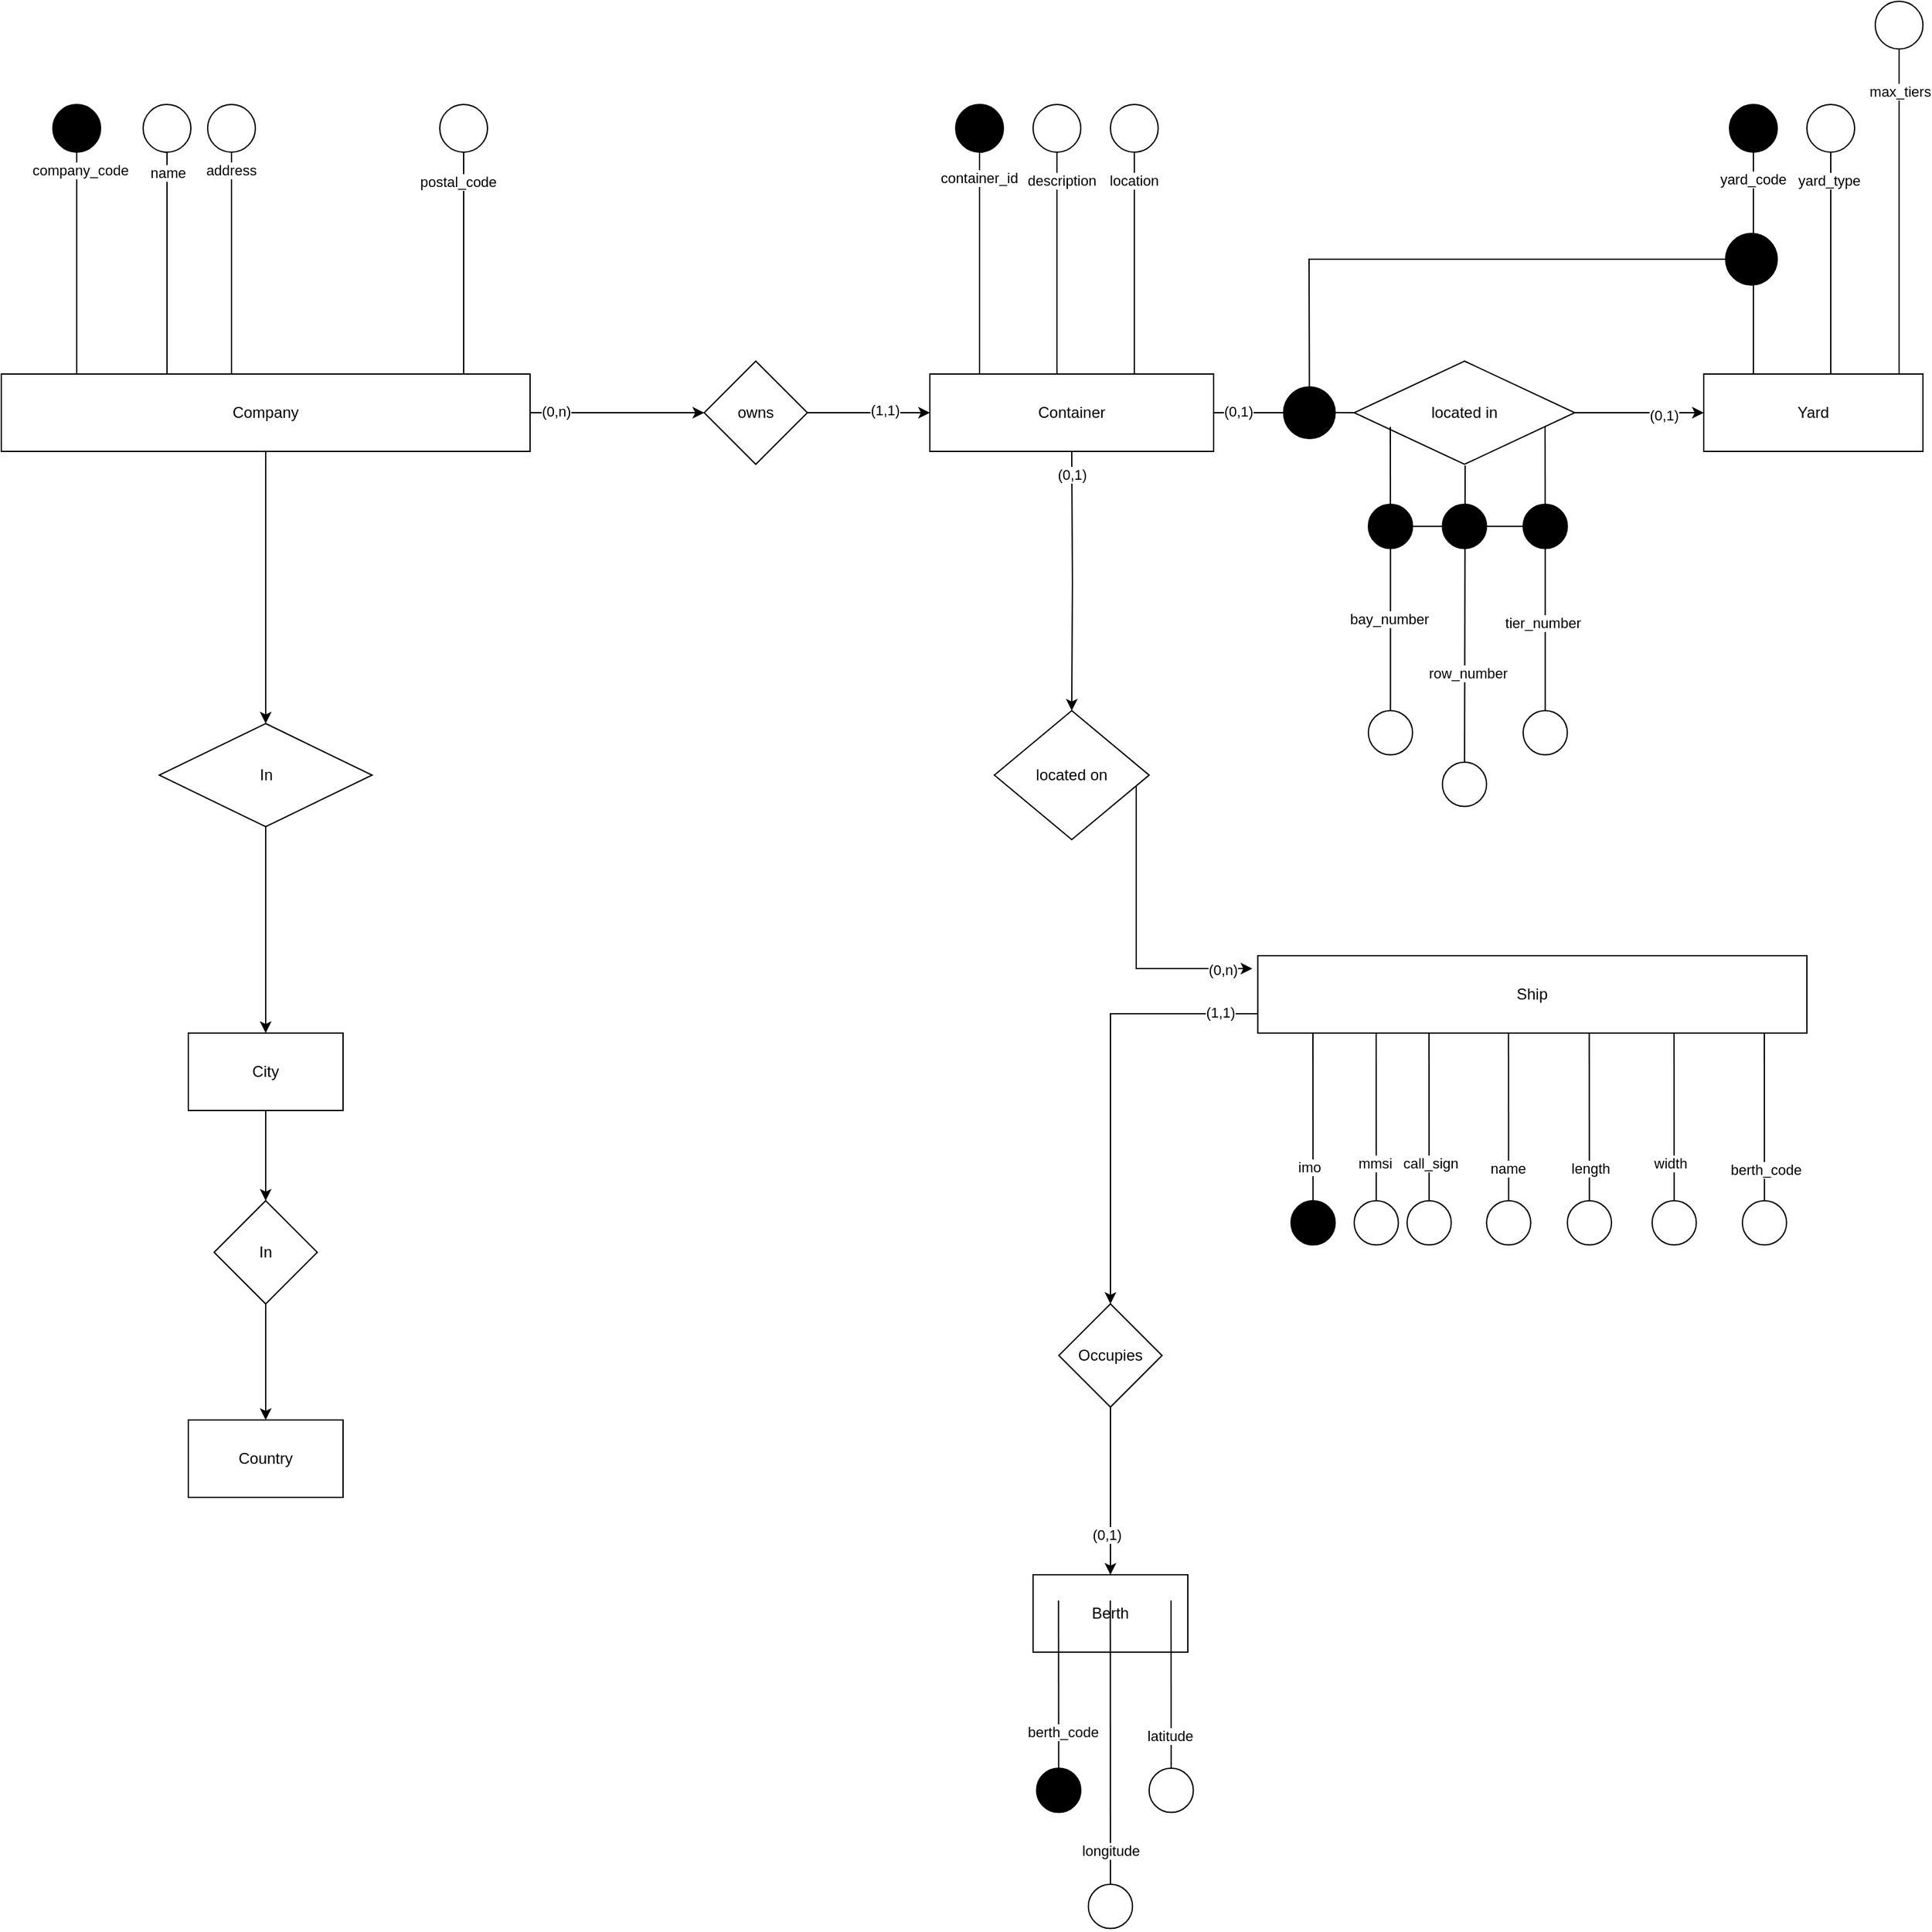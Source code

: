 <mxfile version="24.7.14">
  <diagram name="Page-1" id="e7e014a7-5840-1c2e-5031-d8a46d1fe8dd">
    <mxGraphModel dx="1169" dy="719" grid="1" gridSize="10" guides="1" tooltips="1" connect="1" arrows="1" fold="1" page="1" pageScale="1" pageWidth="1169" pageHeight="826" background="none" math="0" shadow="0">
      <root>
        <mxCell id="0" />
        <mxCell id="1" parent="0" />
        <mxCell id="70YwTGDPezHO6x178m7y-58" value="" style="edgeStyle=orthogonalEdgeStyle;rounded=0;orthogonalLoop=1;jettySize=auto;html=1;" parent="1" source="70YwTGDPezHO6x178m7y-44" target="70YwTGDPezHO6x178m7y-57" edge="1">
          <mxGeometry relative="1" as="geometry" />
        </mxCell>
        <mxCell id="_iF7SoQvkyXgK8WLzw-X-60" value="(0,n)" style="edgeLabel;html=1;align=center;verticalAlign=middle;resizable=0;points=[];" vertex="1" connectable="0" parent="70YwTGDPezHO6x178m7y-58">
          <mxGeometry x="-0.702" relative="1" as="geometry">
            <mxPoint y="-1" as="offset" />
          </mxGeometry>
        </mxCell>
        <mxCell id="70YwTGDPezHO6x178m7y-72" value="" style="edgeStyle=orthogonalEdgeStyle;rounded=0;orthogonalLoop=1;jettySize=auto;html=1;" parent="1" source="70YwTGDPezHO6x178m7y-44" target="70YwTGDPezHO6x178m7y-71" edge="1">
          <mxGeometry relative="1" as="geometry" />
        </mxCell>
        <mxCell id="70YwTGDPezHO6x178m7y-44" value="Company" style="rounded=0;whiteSpace=wrap;html=1;" parent="1" vertex="1">
          <mxGeometry x="40" y="339" width="410" height="60" as="geometry" />
        </mxCell>
        <mxCell id="70YwTGDPezHO6x178m7y-47" value="" style="endArrow=none;html=1;rounded=0;exitX=0.5;exitY=0;exitDx=0;exitDy=0;entryX=0;entryY=0.5;entryDx=0;entryDy=0;" parent="1" target="70YwTGDPezHO6x178m7y-48" edge="1">
          <mxGeometry width="50" height="50" relative="1" as="geometry">
            <mxPoint x="398.5" y="339" as="sourcePoint" />
            <mxPoint x="343.5" y="180" as="targetPoint" />
          </mxGeometry>
        </mxCell>
        <mxCell id="_iF7SoQvkyXgK8WLzw-X-59" value="postal_code" style="edgeLabel;html=1;align=center;verticalAlign=middle;resizable=0;points=[];" vertex="1" connectable="0" parent="70YwTGDPezHO6x178m7y-47">
          <mxGeometry x="0.721" y="5" relative="1" as="geometry">
            <mxPoint y="-1" as="offset" />
          </mxGeometry>
        </mxCell>
        <mxCell id="70YwTGDPezHO6x178m7y-48" value="" style="ellipse;whiteSpace=wrap;html=1;aspect=fixed;rotation=-90;" parent="1" vertex="1">
          <mxGeometry x="380" y="130" width="37" height="37" as="geometry" />
        </mxCell>
        <mxCell id="70YwTGDPezHO6x178m7y-51" value="" style="endArrow=none;html=1;rounded=0;exitX=0.5;exitY=0;exitDx=0;exitDy=0;entryX=0;entryY=0.5;entryDx=0;entryDy=0;" parent="1" target="70YwTGDPezHO6x178m7y-52" edge="1">
          <mxGeometry width="50" height="50" relative="1" as="geometry">
            <mxPoint x="218.5" y="339" as="sourcePoint" />
            <mxPoint x="163.5" y="180" as="targetPoint" />
          </mxGeometry>
        </mxCell>
        <mxCell id="_iF7SoQvkyXgK8WLzw-X-56" value="address" style="edgeLabel;html=1;align=center;verticalAlign=middle;resizable=0;points=[];" vertex="1" connectable="0" parent="70YwTGDPezHO6x178m7y-51">
          <mxGeometry x="0.823" y="1" relative="1" as="geometry">
            <mxPoint y="-1" as="offset" />
          </mxGeometry>
        </mxCell>
        <mxCell id="70YwTGDPezHO6x178m7y-52" value="" style="ellipse;whiteSpace=wrap;html=1;aspect=fixed;rotation=-90;" parent="1" vertex="1">
          <mxGeometry x="200" y="130" width="37" height="37" as="geometry" />
        </mxCell>
        <mxCell id="70YwTGDPezHO6x178m7y-53" value="" style="endArrow=none;html=1;rounded=0;exitX=0.5;exitY=0;exitDx=0;exitDy=0;entryX=0;entryY=0.5;entryDx=0;entryDy=0;" parent="1" target="70YwTGDPezHO6x178m7y-54" edge="1">
          <mxGeometry width="50" height="50" relative="1" as="geometry">
            <mxPoint x="168.5" y="339" as="sourcePoint" />
            <mxPoint x="113.5" y="180" as="targetPoint" />
          </mxGeometry>
        </mxCell>
        <mxCell id="_iF7SoQvkyXgK8WLzw-X-55" value="name" style="edgeLabel;html=1;align=center;verticalAlign=middle;resizable=0;points=[];" vertex="1" connectable="0" parent="70YwTGDPezHO6x178m7y-53">
          <mxGeometry x="0.808" relative="1" as="geometry">
            <mxPoint y="-1" as="offset" />
          </mxGeometry>
        </mxCell>
        <mxCell id="70YwTGDPezHO6x178m7y-54" value="" style="ellipse;whiteSpace=wrap;html=1;aspect=fixed;rotation=-90;" parent="1" vertex="1">
          <mxGeometry x="150" y="130" width="37" height="37" as="geometry" />
        </mxCell>
        <mxCell id="70YwTGDPezHO6x178m7y-55" value="" style="endArrow=none;html=1;rounded=0;exitX=0.5;exitY=0;exitDx=0;exitDy=0;entryX=0;entryY=0.5;entryDx=0;entryDy=0;" parent="1" target="70YwTGDPezHO6x178m7y-56" edge="1">
          <mxGeometry width="50" height="50" relative="1" as="geometry">
            <mxPoint x="98.5" y="339" as="sourcePoint" />
            <mxPoint x="43.5" y="180" as="targetPoint" />
          </mxGeometry>
        </mxCell>
        <mxCell id="_iF7SoQvkyXgK8WLzw-X-54" value="company_code" style="edgeLabel;html=1;align=center;verticalAlign=middle;resizable=0;points=[];" vertex="1" connectable="0" parent="70YwTGDPezHO6x178m7y-55">
          <mxGeometry x="0.823" y="-2" relative="1" as="geometry">
            <mxPoint y="-1" as="offset" />
          </mxGeometry>
        </mxCell>
        <mxCell id="70YwTGDPezHO6x178m7y-56" value="" style="ellipse;whiteSpace=wrap;html=1;aspect=fixed;rotation=-90;fillColor=black;" parent="1" vertex="1">
          <mxGeometry x="80" y="130" width="37" height="37" as="geometry" />
        </mxCell>
        <mxCell id="70YwTGDPezHO6x178m7y-60" value="" style="edgeStyle=orthogonalEdgeStyle;rounded=0;orthogonalLoop=1;jettySize=auto;html=1;" parent="1" source="70YwTGDPezHO6x178m7y-57" target="70YwTGDPezHO6x178m7y-59" edge="1">
          <mxGeometry relative="1" as="geometry" />
        </mxCell>
        <mxCell id="_iF7SoQvkyXgK8WLzw-X-61" value="(1,1)" style="edgeLabel;html=1;align=center;verticalAlign=middle;resizable=0;points=[];" vertex="1" connectable="0" parent="70YwTGDPezHO6x178m7y-60">
          <mxGeometry x="0.266" y="2" relative="1" as="geometry">
            <mxPoint as="offset" />
          </mxGeometry>
        </mxCell>
        <mxCell id="70YwTGDPezHO6x178m7y-57" value="owns" style="rhombus;whiteSpace=wrap;html=1;rounded=0;" parent="1" vertex="1">
          <mxGeometry x="585" y="329" width="80" height="80" as="geometry" />
        </mxCell>
        <mxCell id="70YwTGDPezHO6x178m7y-68" value="" style="edgeStyle=orthogonalEdgeStyle;rounded=0;orthogonalLoop=1;jettySize=auto;html=1;" parent="1" target="70YwTGDPezHO6x178m7y-67" edge="1">
          <mxGeometry relative="1" as="geometry">
            <mxPoint x="870" y="399" as="sourcePoint" />
          </mxGeometry>
        </mxCell>
        <mxCell id="_iF7SoQvkyXgK8WLzw-X-87" value="(0,1)" style="edgeLabel;html=1;align=center;verticalAlign=middle;resizable=0;points=[];" vertex="1" connectable="0" parent="70YwTGDPezHO6x178m7y-68">
          <mxGeometry x="-0.821" relative="1" as="geometry">
            <mxPoint as="offset" />
          </mxGeometry>
        </mxCell>
        <mxCell id="70YwTGDPezHO6x178m7y-59" value="Container" style="whiteSpace=wrap;html=1;rounded=0;" parent="1" vertex="1">
          <mxGeometry x="760" y="339" width="220" height="60" as="geometry" />
        </mxCell>
        <mxCell id="70YwTGDPezHO6x178m7y-61" value="" style="endArrow=none;html=1;rounded=0;exitX=0.5;exitY=0;exitDx=0;exitDy=0;entryX=0;entryY=0.5;entryDx=0;entryDy=0;" parent="1" target="70YwTGDPezHO6x178m7y-62" edge="1">
          <mxGeometry width="50" height="50" relative="1" as="geometry">
            <mxPoint x="798.5" y="339" as="sourcePoint" />
            <mxPoint x="743.5" y="180" as="targetPoint" />
          </mxGeometry>
        </mxCell>
        <mxCell id="_iF7SoQvkyXgK8WLzw-X-62" value="container_id" style="edgeLabel;html=1;align=center;verticalAlign=middle;resizable=0;points=[];" vertex="1" connectable="0" parent="70YwTGDPezHO6x178m7y-61">
          <mxGeometry x="0.764" y="1" relative="1" as="geometry">
            <mxPoint y="-1" as="offset" />
          </mxGeometry>
        </mxCell>
        <mxCell id="70YwTGDPezHO6x178m7y-62" value="" style="ellipse;whiteSpace=wrap;html=1;aspect=fixed;rotation=-90;fillColor=black;" parent="1" vertex="1">
          <mxGeometry x="780" y="130" width="37" height="37" as="geometry" />
        </mxCell>
        <mxCell id="70YwTGDPezHO6x178m7y-63" value="" style="endArrow=none;html=1;rounded=0;exitX=0.5;exitY=0;exitDx=0;exitDy=0;entryX=0;entryY=0.5;entryDx=0;entryDy=0;" parent="1" target="70YwTGDPezHO6x178m7y-64" edge="1">
          <mxGeometry width="50" height="50" relative="1" as="geometry">
            <mxPoint x="858.5" y="339" as="sourcePoint" />
            <mxPoint x="803.5" y="180" as="targetPoint" />
          </mxGeometry>
        </mxCell>
        <mxCell id="_iF7SoQvkyXgK8WLzw-X-63" value="description" style="edgeLabel;html=1;align=center;verticalAlign=middle;resizable=0;points=[];" vertex="1" connectable="0" parent="70YwTGDPezHO6x178m7y-63">
          <mxGeometry x="0.736" y="-3" relative="1" as="geometry">
            <mxPoint y="-1" as="offset" />
          </mxGeometry>
        </mxCell>
        <mxCell id="70YwTGDPezHO6x178m7y-64" value="" style="ellipse;whiteSpace=wrap;html=1;aspect=fixed;rotation=-90;" parent="1" vertex="1">
          <mxGeometry x="840" y="130" width="37" height="37" as="geometry" />
        </mxCell>
        <mxCell id="70YwTGDPezHO6x178m7y-65" value="" style="endArrow=none;html=1;rounded=0;exitX=0.5;exitY=0;exitDx=0;exitDy=0;entryX=0;entryY=0.5;entryDx=0;entryDy=0;" parent="1" target="70YwTGDPezHO6x178m7y-66" edge="1">
          <mxGeometry width="50" height="50" relative="1" as="geometry">
            <mxPoint x="918.5" y="339" as="sourcePoint" />
            <mxPoint x="863.5" y="180" as="targetPoint" />
          </mxGeometry>
        </mxCell>
        <mxCell id="_iF7SoQvkyXgK8WLzw-X-64" value="location" style="edgeLabel;html=1;align=center;verticalAlign=middle;resizable=0;points=[];" vertex="1" connectable="0" parent="70YwTGDPezHO6x178m7y-65">
          <mxGeometry x="0.736" y="1" relative="1" as="geometry">
            <mxPoint y="-1" as="offset" />
          </mxGeometry>
        </mxCell>
        <mxCell id="70YwTGDPezHO6x178m7y-66" value="" style="ellipse;whiteSpace=wrap;html=1;aspect=fixed;rotation=-90;" parent="1" vertex="1">
          <mxGeometry x="900" y="130" width="37" height="37" as="geometry" />
        </mxCell>
        <mxCell id="70YwTGDPezHO6x178m7y-70" value="" style="edgeStyle=orthogonalEdgeStyle;rounded=0;orthogonalLoop=1;jettySize=auto;html=1;" parent="1" source="70YwTGDPezHO6x178m7y-67" edge="1">
          <mxGeometry relative="1" as="geometry">
            <Array as="points">
              <mxPoint x="920" y="800" />
              <mxPoint x="920" y="800" />
            </Array>
            <mxPoint x="1010" y="800" as="targetPoint" />
          </mxGeometry>
        </mxCell>
        <mxCell id="_iF7SoQvkyXgK8WLzw-X-85" value="(0,n)" style="edgeLabel;html=1;align=center;verticalAlign=middle;resizable=0;points=[];" vertex="1" connectable="0" parent="70YwTGDPezHO6x178m7y-70">
          <mxGeometry x="0.8" y="-1" relative="1" as="geometry">
            <mxPoint as="offset" />
          </mxGeometry>
        </mxCell>
        <mxCell id="70YwTGDPezHO6x178m7y-67" value="located on" style="rhombus;whiteSpace=wrap;html=1;rounded=0;" parent="1" vertex="1">
          <mxGeometry x="810" y="600" width="120" height="100" as="geometry" />
        </mxCell>
        <mxCell id="70YwTGDPezHO6x178m7y-81" value="" style="edgeStyle=orthogonalEdgeStyle;rounded=0;orthogonalLoop=1;jettySize=auto;html=1;exitX=0;exitY=0.75;exitDx=0;exitDy=0;" parent="1" source="70YwTGDPezHO6x178m7y-69" target="70YwTGDPezHO6x178m7y-80" edge="1">
          <mxGeometry relative="1" as="geometry">
            <Array as="points">
              <mxPoint x="900" y="835" />
            </Array>
          </mxGeometry>
        </mxCell>
        <mxCell id="_iF7SoQvkyXgK8WLzw-X-84" value="(1,1)" style="edgeLabel;html=1;align=center;verticalAlign=middle;resizable=0;points=[];" vertex="1" connectable="0" parent="70YwTGDPezHO6x178m7y-81">
          <mxGeometry x="-0.826" y="-1" relative="1" as="geometry">
            <mxPoint as="offset" />
          </mxGeometry>
        </mxCell>
        <mxCell id="70YwTGDPezHO6x178m7y-69" value="Ship" style="whiteSpace=wrap;html=1;rounded=0;" parent="1" vertex="1">
          <mxGeometry x="1014.25" y="790" width="425.75" height="60" as="geometry" />
        </mxCell>
        <mxCell id="70YwTGDPezHO6x178m7y-75" value="" style="edgeStyle=orthogonalEdgeStyle;rounded=0;orthogonalLoop=1;jettySize=auto;html=1;" parent="1" source="70YwTGDPezHO6x178m7y-71" target="70YwTGDPezHO6x178m7y-74" edge="1">
          <mxGeometry relative="1" as="geometry" />
        </mxCell>
        <mxCell id="70YwTGDPezHO6x178m7y-71" value="In" style="rhombus;whiteSpace=wrap;html=1;rounded=0;" parent="1" vertex="1">
          <mxGeometry x="162.5" y="610" width="165" height="80" as="geometry" />
        </mxCell>
        <mxCell id="70YwTGDPezHO6x178m7y-77" value="" style="edgeStyle=orthogonalEdgeStyle;rounded=0;orthogonalLoop=1;jettySize=auto;html=1;" parent="1" source="70YwTGDPezHO6x178m7y-74" target="70YwTGDPezHO6x178m7y-76" edge="1">
          <mxGeometry relative="1" as="geometry" />
        </mxCell>
        <mxCell id="70YwTGDPezHO6x178m7y-74" value="City" style="whiteSpace=wrap;html=1;rounded=0;" parent="1" vertex="1">
          <mxGeometry x="185" y="850" width="120" height="60" as="geometry" />
        </mxCell>
        <mxCell id="70YwTGDPezHO6x178m7y-79" value="" style="edgeStyle=orthogonalEdgeStyle;rounded=0;orthogonalLoop=1;jettySize=auto;html=1;" parent="1" source="70YwTGDPezHO6x178m7y-76" target="70YwTGDPezHO6x178m7y-78" edge="1">
          <mxGeometry relative="1" as="geometry" />
        </mxCell>
        <mxCell id="70YwTGDPezHO6x178m7y-76" value="In" style="rhombus;whiteSpace=wrap;html=1;rounded=0;" parent="1" vertex="1">
          <mxGeometry x="205" y="980" width="80" height="80" as="geometry" />
        </mxCell>
        <mxCell id="70YwTGDPezHO6x178m7y-78" value="Country" style="whiteSpace=wrap;html=1;rounded=0;" parent="1" vertex="1">
          <mxGeometry x="185" y="1150" width="120" height="60" as="geometry" />
        </mxCell>
        <mxCell id="70YwTGDPezHO6x178m7y-83" value="" style="edgeStyle=orthogonalEdgeStyle;rounded=0;orthogonalLoop=1;jettySize=auto;html=1;" parent="1" source="70YwTGDPezHO6x178m7y-80" target="70YwTGDPezHO6x178m7y-82" edge="1">
          <mxGeometry relative="1" as="geometry" />
        </mxCell>
        <mxCell id="_iF7SoQvkyXgK8WLzw-X-83" value="(0,1)" style="edgeLabel;html=1;align=center;verticalAlign=middle;resizable=0;points=[];" vertex="1" connectable="0" parent="70YwTGDPezHO6x178m7y-83">
          <mxGeometry x="0.523" y="-3" relative="1" as="geometry">
            <mxPoint as="offset" />
          </mxGeometry>
        </mxCell>
        <mxCell id="70YwTGDPezHO6x178m7y-80" value="Occupies" style="rhombus;whiteSpace=wrap;html=1;rounded=0;" parent="1" vertex="1">
          <mxGeometry x="860" y="1060" width="80" height="80" as="geometry" />
        </mxCell>
        <mxCell id="70YwTGDPezHO6x178m7y-82" value="Berth" style="whiteSpace=wrap;html=1;rounded=0;" parent="1" vertex="1">
          <mxGeometry x="840" y="1270" width="120" height="60" as="geometry" />
        </mxCell>
        <mxCell id="70YwTGDPezHO6x178m7y-87" value="" style="edgeStyle=orthogonalEdgeStyle;rounded=0;orthogonalLoop=1;jettySize=auto;html=1;" parent="1" source="70YwTGDPezHO6x178m7y-84" target="70YwTGDPezHO6x178m7y-86" edge="1">
          <mxGeometry relative="1" as="geometry" />
        </mxCell>
        <mxCell id="_iF7SoQvkyXgK8WLzw-X-94" value="(0,1)" style="edgeLabel;html=1;align=center;verticalAlign=middle;resizable=0;points=[];" vertex="1" connectable="0" parent="70YwTGDPezHO6x178m7y-87">
          <mxGeometry x="0.384" y="-2" relative="1" as="geometry">
            <mxPoint as="offset" />
          </mxGeometry>
        </mxCell>
        <mxCell id="70YwTGDPezHO6x178m7y-84" value="located in" style="rhombus;whiteSpace=wrap;html=1;rounded=0;" parent="1" vertex="1">
          <mxGeometry x="1089" y="329" width="171" height="80" as="geometry" />
        </mxCell>
        <mxCell id="70YwTGDPezHO6x178m7y-86" value="Yard" style="whiteSpace=wrap;html=1;rounded=0;" parent="1" vertex="1">
          <mxGeometry x="1360" y="339" width="170" height="60" as="geometry" />
        </mxCell>
        <mxCell id="_iF7SoQvkyXgK8WLzw-X-3" value="" style="endArrow=none;html=1;rounded=0;exitX=0.5;exitY=0;exitDx=0;exitDy=0;entryX=0;entryY=0.5;entryDx=0;entryDy=0;" edge="1" parent="1" target="_iF7SoQvkyXgK8WLzw-X-4">
          <mxGeometry width="50" height="50" relative="1" as="geometry">
            <mxPoint x="1511.5" y="339" as="sourcePoint" />
            <mxPoint x="1456.5" y="180" as="targetPoint" />
          </mxGeometry>
        </mxCell>
        <mxCell id="_iF7SoQvkyXgK8WLzw-X-71" value="max_tiers" style="edgeLabel;html=1;align=center;verticalAlign=middle;resizable=0;points=[];" vertex="1" connectable="0" parent="_iF7SoQvkyXgK8WLzw-X-3">
          <mxGeometry x="0.736" relative="1" as="geometry">
            <mxPoint y="-1" as="offset" />
          </mxGeometry>
        </mxCell>
        <mxCell id="_iF7SoQvkyXgK8WLzw-X-4" value="" style="ellipse;whiteSpace=wrap;html=1;aspect=fixed;rotation=-90;" vertex="1" parent="1">
          <mxGeometry x="1493" y="50" width="37" height="37" as="geometry" />
        </mxCell>
        <mxCell id="_iF7SoQvkyXgK8WLzw-X-5" value="" style="endArrow=none;html=1;rounded=0;exitX=0.5;exitY=0;exitDx=0;exitDy=0;entryX=0;entryY=0.5;entryDx=0;entryDy=0;" edge="1" parent="1" target="_iF7SoQvkyXgK8WLzw-X-6">
          <mxGeometry width="50" height="50" relative="1" as="geometry">
            <mxPoint x="1458.5" y="339" as="sourcePoint" />
            <mxPoint x="1403.5" y="180" as="targetPoint" />
          </mxGeometry>
        </mxCell>
        <mxCell id="_iF7SoQvkyXgK8WLzw-X-69" value="yard_type" style="edgeLabel;html=1;align=center;verticalAlign=middle;resizable=0;points=[];" vertex="1" connectable="0" parent="_iF7SoQvkyXgK8WLzw-X-5">
          <mxGeometry x="0.736" y="2" relative="1" as="geometry">
            <mxPoint y="-1" as="offset" />
          </mxGeometry>
        </mxCell>
        <mxCell id="_iF7SoQvkyXgK8WLzw-X-6" value="" style="ellipse;whiteSpace=wrap;html=1;aspect=fixed;rotation=-90;" vertex="1" parent="1">
          <mxGeometry x="1440" y="130" width="37" height="37" as="geometry" />
        </mxCell>
        <mxCell id="_iF7SoQvkyXgK8WLzw-X-7" value="" style="endArrow=none;html=1;rounded=0;exitX=0.5;exitY=0;exitDx=0;exitDy=0;entryX=0;entryY=0.5;entryDx=0;entryDy=0;" edge="1" parent="1" target="_iF7SoQvkyXgK8WLzw-X-8">
          <mxGeometry width="50" height="50" relative="1" as="geometry">
            <mxPoint x="1398.5" y="339" as="sourcePoint" />
            <mxPoint x="1343.5" y="180" as="targetPoint" />
          </mxGeometry>
        </mxCell>
        <mxCell id="_iF7SoQvkyXgK8WLzw-X-68" value="yard_code" style="edgeLabel;html=1;align=center;verticalAlign=middle;resizable=0;points=[];" vertex="1" connectable="0" parent="_iF7SoQvkyXgK8WLzw-X-7">
          <mxGeometry x="0.75" y="1" relative="1" as="geometry">
            <mxPoint y="-1" as="offset" />
          </mxGeometry>
        </mxCell>
        <mxCell id="_iF7SoQvkyXgK8WLzw-X-8" value="" style="ellipse;whiteSpace=wrap;html=1;aspect=fixed;rotation=-90;fillColor=black;" vertex="1" parent="1">
          <mxGeometry x="1380" y="130" width="37" height="37" as="geometry" />
        </mxCell>
        <mxCell id="_iF7SoQvkyXgK8WLzw-X-13" value="" style="ellipse;whiteSpace=wrap;html=1;aspect=fixed;fillColor=black;" vertex="1" parent="1">
          <mxGeometry x="1377" y="230" width="40" height="40" as="geometry" />
        </mxCell>
        <mxCell id="_iF7SoQvkyXgK8WLzw-X-16" value="" style="endArrow=none;html=1;rounded=0;" edge="1" parent="1">
          <mxGeometry width="50" height="50" relative="1" as="geometry">
            <mxPoint x="870" y="510" as="sourcePoint" />
            <mxPoint x="870" y="510" as="targetPoint" />
            <Array as="points" />
          </mxGeometry>
        </mxCell>
        <mxCell id="_iF7SoQvkyXgK8WLzw-X-17" value="" style="endArrow=none;html=1;rounded=0;entryX=0;entryY=0.5;entryDx=0;entryDy=0;" edge="1" parent="1" target="_iF7SoQvkyXgK8WLzw-X-18" source="_iF7SoQvkyXgK8WLzw-X-46">
          <mxGeometry width="50" height="50" relative="1" as="geometry">
            <mxPoint x="1117" y="380" as="sourcePoint" />
            <mxPoint x="1120.75" y="522" as="targetPoint" />
          </mxGeometry>
        </mxCell>
        <mxCell id="_iF7SoQvkyXgK8WLzw-X-65" value="bay_number" style="edgeLabel;html=1;align=center;verticalAlign=middle;resizable=0;points=[];" vertex="1" connectable="0" parent="_iF7SoQvkyXgK8WLzw-X-17">
          <mxGeometry x="-0.315" y="-1" relative="1" as="geometry">
            <mxPoint as="offset" />
          </mxGeometry>
        </mxCell>
        <mxCell id="_iF7SoQvkyXgK8WLzw-X-18" value="" style="ellipse;whiteSpace=wrap;html=1;aspect=fixed;rotation=-90;" vertex="1" parent="1">
          <mxGeometry x="1100" y="600" width="34.25" height="34.25" as="geometry" />
        </mxCell>
        <mxCell id="_iF7SoQvkyXgK8WLzw-X-20" value="" style="endArrow=none;html=1;rounded=0;entryX=0;entryY=0.5;entryDx=0;entryDy=0;" edge="1" parent="1" target="_iF7SoQvkyXgK8WLzw-X-21">
          <mxGeometry width="50" height="50" relative="1" as="geometry">
            <mxPoint x="1175" y="410" as="sourcePoint" />
            <mxPoint x="1178.13" y="541" as="targetPoint" />
            <Array as="points" />
          </mxGeometry>
        </mxCell>
        <mxCell id="_iF7SoQvkyXgK8WLzw-X-66" value="row_number" style="edgeLabel;html=1;align=center;verticalAlign=middle;resizable=0;points=[];" vertex="1" connectable="0" parent="_iF7SoQvkyXgK8WLzw-X-20">
          <mxGeometry x="0.22" y="2" relative="1" as="geometry">
            <mxPoint as="offset" />
          </mxGeometry>
        </mxCell>
        <mxCell id="_iF7SoQvkyXgK8WLzw-X-21" value="" style="ellipse;whiteSpace=wrap;html=1;aspect=fixed;rotation=-90;" vertex="1" parent="1">
          <mxGeometry x="1157.38" y="640" width="34.25" height="34.25" as="geometry" />
        </mxCell>
        <mxCell id="_iF7SoQvkyXgK8WLzw-X-22" value="" style="endArrow=none;html=1;rounded=0;entryX=0;entryY=0.5;entryDx=0;entryDy=0;" edge="1" parent="1" target="_iF7SoQvkyXgK8WLzw-X-23" source="_iF7SoQvkyXgK8WLzw-X-49">
          <mxGeometry width="50" height="50" relative="1" as="geometry">
            <mxPoint x="1237" y="380" as="sourcePoint" />
            <mxPoint x="1240.75" y="522" as="targetPoint" />
          </mxGeometry>
        </mxCell>
        <mxCell id="_iF7SoQvkyXgK8WLzw-X-67" value="tier_number" style="edgeLabel;html=1;align=center;verticalAlign=middle;resizable=0;points=[];" vertex="1" connectable="0" parent="_iF7SoQvkyXgK8WLzw-X-22">
          <mxGeometry x="-0.286" y="-2" relative="1" as="geometry">
            <mxPoint y="1" as="offset" />
          </mxGeometry>
        </mxCell>
        <mxCell id="_iF7SoQvkyXgK8WLzw-X-23" value="" style="ellipse;whiteSpace=wrap;html=1;aspect=fixed;rotation=-90;" vertex="1" parent="1">
          <mxGeometry x="1220" y="600" width="34.25" height="34.25" as="geometry" />
        </mxCell>
        <mxCell id="_iF7SoQvkyXgK8WLzw-X-24" value="" style="endArrow=none;html=1;rounded=0;entryX=0;entryY=0.5;entryDx=0;entryDy=0;" edge="1" parent="1" target="_iF7SoQvkyXgK8WLzw-X-25">
          <mxGeometry width="50" height="50" relative="1" as="geometry">
            <mxPoint x="859.75" y="1290" as="sourcePoint" />
            <mxPoint x="863.5" y="1432" as="targetPoint" />
          </mxGeometry>
        </mxCell>
        <mxCell id="_iF7SoQvkyXgK8WLzw-X-80" value="berth_code" style="edgeLabel;html=1;align=center;verticalAlign=middle;resizable=0;points=[];" vertex="1" connectable="0" parent="_iF7SoQvkyXgK8WLzw-X-24">
          <mxGeometry x="0.245" y="3" relative="1" as="geometry">
            <mxPoint as="offset" />
          </mxGeometry>
        </mxCell>
        <mxCell id="_iF7SoQvkyXgK8WLzw-X-25" value="" style="ellipse;whiteSpace=wrap;html=1;aspect=fixed;rotation=-90;fillColor=black;" vertex="1" parent="1">
          <mxGeometry x="842.75" y="1420" width="34.25" height="34.25" as="geometry" />
        </mxCell>
        <mxCell id="_iF7SoQvkyXgK8WLzw-X-26" value="" style="endArrow=none;html=1;rounded=0;entryX=0;entryY=0.5;entryDx=0;entryDy=0;" edge="1" parent="1" target="_iF7SoQvkyXgK8WLzw-X-27">
          <mxGeometry width="50" height="50" relative="1" as="geometry">
            <mxPoint x="899.88" y="1290" as="sourcePoint" />
            <mxPoint x="903.63" y="1432" as="targetPoint" />
          </mxGeometry>
        </mxCell>
        <mxCell id="_iF7SoQvkyXgK8WLzw-X-81" value="longitude" style="edgeLabel;html=1;align=center;verticalAlign=middle;resizable=0;points=[];" vertex="1" connectable="0" parent="_iF7SoQvkyXgK8WLzw-X-26">
          <mxGeometry x="0.522" relative="1" as="geometry">
            <mxPoint as="offset" />
          </mxGeometry>
        </mxCell>
        <mxCell id="_iF7SoQvkyXgK8WLzw-X-27" value="" style="ellipse;whiteSpace=wrap;html=1;aspect=fixed;rotation=-90;" vertex="1" parent="1">
          <mxGeometry x="882.87" y="1510" width="34.25" height="34.25" as="geometry" />
        </mxCell>
        <mxCell id="_iF7SoQvkyXgK8WLzw-X-28" value="" style="endArrow=none;html=1;rounded=0;entryX=0;entryY=0.5;entryDx=0;entryDy=0;" edge="1" parent="1" target="_iF7SoQvkyXgK8WLzw-X-29">
          <mxGeometry width="50" height="50" relative="1" as="geometry">
            <mxPoint x="947" y="1290" as="sourcePoint" />
            <mxPoint x="950.75" y="1432" as="targetPoint" />
          </mxGeometry>
        </mxCell>
        <mxCell id="_iF7SoQvkyXgK8WLzw-X-82" value="latitude" style="edgeLabel;html=1;align=center;verticalAlign=middle;resizable=0;points=[];" vertex="1" connectable="0" parent="_iF7SoQvkyXgK8WLzw-X-28">
          <mxGeometry x="0.276" y="-1" relative="1" as="geometry">
            <mxPoint as="offset" />
          </mxGeometry>
        </mxCell>
        <mxCell id="_iF7SoQvkyXgK8WLzw-X-29" value="" style="ellipse;whiteSpace=wrap;html=1;aspect=fixed;rotation=-90;" vertex="1" parent="1">
          <mxGeometry x="930" y="1420" width="34.25" height="34.25" as="geometry" />
        </mxCell>
        <mxCell id="_iF7SoQvkyXgK8WLzw-X-30" value="" style="endArrow=none;html=1;rounded=0;entryX=0;entryY=0.5;entryDx=0;entryDy=0;" edge="1" parent="1" target="_iF7SoQvkyXgK8WLzw-X-31">
          <mxGeometry width="50" height="50" relative="1" as="geometry">
            <mxPoint x="1057" y="850" as="sourcePoint" />
            <mxPoint x="1060.75" y="992" as="targetPoint" />
          </mxGeometry>
        </mxCell>
        <mxCell id="_iF7SoQvkyXgK8WLzw-X-72" value="imo" style="edgeLabel;html=1;align=center;verticalAlign=middle;resizable=0;points=[];" vertex="1" connectable="0" parent="_iF7SoQvkyXgK8WLzw-X-30">
          <mxGeometry x="0.26" y="-3" relative="1" as="geometry">
            <mxPoint as="offset" />
          </mxGeometry>
        </mxCell>
        <mxCell id="_iF7SoQvkyXgK8WLzw-X-31" value="" style="ellipse;whiteSpace=wrap;html=1;aspect=fixed;rotation=-90;fillColor=black;" vertex="1" parent="1">
          <mxGeometry x="1040" y="980" width="34.25" height="34.25" as="geometry" />
        </mxCell>
        <mxCell id="_iF7SoQvkyXgK8WLzw-X-32" value="" style="endArrow=none;html=1;rounded=0;entryX=0;entryY=0.5;entryDx=0;entryDy=0;" edge="1" parent="1" target="_iF7SoQvkyXgK8WLzw-X-33">
          <mxGeometry width="50" height="50" relative="1" as="geometry">
            <mxPoint x="1106" y="850" as="sourcePoint" />
            <mxPoint x="1109.75" y="992" as="targetPoint" />
          </mxGeometry>
        </mxCell>
        <mxCell id="_iF7SoQvkyXgK8WLzw-X-73" value="mmsi" style="edgeLabel;html=1;align=center;verticalAlign=middle;resizable=0;points=[];" vertex="1" connectable="0" parent="_iF7SoQvkyXgK8WLzw-X-32">
          <mxGeometry x="0.23" y="-1" relative="1" as="geometry">
            <mxPoint as="offset" />
          </mxGeometry>
        </mxCell>
        <mxCell id="_iF7SoQvkyXgK8WLzw-X-33" value="" style="ellipse;whiteSpace=wrap;html=1;aspect=fixed;rotation=-90;" vertex="1" parent="1">
          <mxGeometry x="1089" y="980" width="34.25" height="34.25" as="geometry" />
        </mxCell>
        <mxCell id="_iF7SoQvkyXgK8WLzw-X-34" value="" style="endArrow=none;html=1;rounded=0;entryX=0;entryY=0.5;entryDx=0;entryDy=0;" edge="1" parent="1" target="_iF7SoQvkyXgK8WLzw-X-35">
          <mxGeometry width="50" height="50" relative="1" as="geometry">
            <mxPoint x="1147" y="850" as="sourcePoint" />
            <mxPoint x="1150.75" y="992" as="targetPoint" />
          </mxGeometry>
        </mxCell>
        <mxCell id="_iF7SoQvkyXgK8WLzw-X-74" value="call_sign" style="edgeLabel;html=1;align=center;verticalAlign=middle;resizable=0;points=[];" vertex="1" connectable="0" parent="_iF7SoQvkyXgK8WLzw-X-34">
          <mxGeometry x="0.23" y="1" relative="1" as="geometry">
            <mxPoint as="offset" />
          </mxGeometry>
        </mxCell>
        <mxCell id="_iF7SoQvkyXgK8WLzw-X-35" value="" style="ellipse;whiteSpace=wrap;html=1;aspect=fixed;rotation=-90;" vertex="1" parent="1">
          <mxGeometry x="1130" y="980" width="34.25" height="34.25" as="geometry" />
        </mxCell>
        <mxCell id="_iF7SoQvkyXgK8WLzw-X-36" value="" style="endArrow=none;html=1;rounded=0;entryX=0;entryY=0.5;entryDx=0;entryDy=0;" edge="1" parent="1" target="_iF7SoQvkyXgK8WLzw-X-37">
          <mxGeometry width="50" height="50" relative="1" as="geometry">
            <mxPoint x="1208.63" y="850" as="sourcePoint" />
            <mxPoint x="1212.38" y="992" as="targetPoint" />
          </mxGeometry>
        </mxCell>
        <mxCell id="_iF7SoQvkyXgK8WLzw-X-75" value="name" style="edgeLabel;html=1;align=center;verticalAlign=middle;resizable=0;points=[];" vertex="1" connectable="0" parent="_iF7SoQvkyXgK8WLzw-X-36">
          <mxGeometry x="0.276" y="-1" relative="1" as="geometry">
            <mxPoint as="offset" />
          </mxGeometry>
        </mxCell>
        <mxCell id="_iF7SoQvkyXgK8WLzw-X-37" value="" style="ellipse;whiteSpace=wrap;html=1;aspect=fixed;rotation=-90;" vertex="1" parent="1">
          <mxGeometry x="1191.63" y="980" width="34.25" height="34.25" as="geometry" />
        </mxCell>
        <mxCell id="_iF7SoQvkyXgK8WLzw-X-38" value="" style="endArrow=none;html=1;rounded=0;entryX=0;entryY=0.5;entryDx=0;entryDy=0;" edge="1" parent="1" target="_iF7SoQvkyXgK8WLzw-X-39">
          <mxGeometry width="50" height="50" relative="1" as="geometry">
            <mxPoint x="1271.25" y="850" as="sourcePoint" />
            <mxPoint x="1275" y="992" as="targetPoint" />
          </mxGeometry>
        </mxCell>
        <mxCell id="_iF7SoQvkyXgK8WLzw-X-76" value="length" style="edgeLabel;html=1;align=center;verticalAlign=middle;resizable=0;points=[];" vertex="1" connectable="0" parent="_iF7SoQvkyXgK8WLzw-X-38">
          <mxGeometry x="0.276" relative="1" as="geometry">
            <mxPoint as="offset" />
          </mxGeometry>
        </mxCell>
        <mxCell id="_iF7SoQvkyXgK8WLzw-X-39" value="" style="ellipse;whiteSpace=wrap;html=1;aspect=fixed;rotation=-90;" vertex="1" parent="1">
          <mxGeometry x="1254.25" y="980" width="34.25" height="34.25" as="geometry" />
        </mxCell>
        <mxCell id="_iF7SoQvkyXgK8WLzw-X-40" value="" style="endArrow=none;html=1;rounded=0;entryX=0;entryY=0.5;entryDx=0;entryDy=0;" edge="1" parent="1" target="_iF7SoQvkyXgK8WLzw-X-41">
          <mxGeometry width="50" height="50" relative="1" as="geometry">
            <mxPoint x="1337" y="850" as="sourcePoint" />
            <mxPoint x="1340.75" y="992" as="targetPoint" />
          </mxGeometry>
        </mxCell>
        <mxCell id="_iF7SoQvkyXgK8WLzw-X-77" value="width" style="edgeLabel;html=1;align=center;verticalAlign=middle;resizable=0;points=[];" vertex="1" connectable="0" parent="_iF7SoQvkyXgK8WLzw-X-40">
          <mxGeometry x="0.23" y="-3" relative="1" as="geometry">
            <mxPoint as="offset" />
          </mxGeometry>
        </mxCell>
        <mxCell id="_iF7SoQvkyXgK8WLzw-X-41" value="" style="ellipse;whiteSpace=wrap;html=1;aspect=fixed;rotation=-90;" vertex="1" parent="1">
          <mxGeometry x="1320" y="980" width="34.25" height="34.25" as="geometry" />
        </mxCell>
        <mxCell id="_iF7SoQvkyXgK8WLzw-X-42" value="" style="endArrow=none;html=1;rounded=0;entryX=0;entryY=0.5;entryDx=0;entryDy=0;" edge="1" parent="1" target="_iF7SoQvkyXgK8WLzw-X-43">
          <mxGeometry width="50" height="50" relative="1" as="geometry">
            <mxPoint x="1407" y="850" as="sourcePoint" />
            <mxPoint x="1410.75" y="992" as="targetPoint" />
          </mxGeometry>
        </mxCell>
        <mxCell id="_iF7SoQvkyXgK8WLzw-X-79" value="berth_code" style="edgeLabel;html=1;align=center;verticalAlign=middle;resizable=0;points=[];" vertex="1" connectable="0" parent="_iF7SoQvkyXgK8WLzw-X-42">
          <mxGeometry x="0.291" y="1" relative="1" as="geometry">
            <mxPoint as="offset" />
          </mxGeometry>
        </mxCell>
        <mxCell id="_iF7SoQvkyXgK8WLzw-X-43" value="" style="ellipse;whiteSpace=wrap;html=1;aspect=fixed;rotation=-90;" vertex="1" parent="1">
          <mxGeometry x="1390" y="980" width="34.25" height="34.25" as="geometry" />
        </mxCell>
        <mxCell id="_iF7SoQvkyXgK8WLzw-X-47" value="" style="endArrow=none;html=1;rounded=0;entryX=0;entryY=0.5;entryDx=0;entryDy=0;" edge="1" parent="1" target="_iF7SoQvkyXgK8WLzw-X-46">
          <mxGeometry width="50" height="50" relative="1" as="geometry">
            <mxPoint x="1117" y="380" as="sourcePoint" />
            <mxPoint x="1117" y="563" as="targetPoint" />
          </mxGeometry>
        </mxCell>
        <mxCell id="_iF7SoQvkyXgK8WLzw-X-46" value="" style="ellipse;whiteSpace=wrap;html=1;aspect=fixed;rotation=-90;fillColor=black;" vertex="1" parent="1">
          <mxGeometry x="1100" y="440" width="34.25" height="34.25" as="geometry" />
        </mxCell>
        <mxCell id="_iF7SoQvkyXgK8WLzw-X-48" value="" style="ellipse;whiteSpace=wrap;html=1;aspect=fixed;rotation=-90;fillColor=black;" vertex="1" parent="1">
          <mxGeometry x="1157.37" y="440" width="34.25" height="34.25" as="geometry" />
        </mxCell>
        <mxCell id="_iF7SoQvkyXgK8WLzw-X-50" value="" style="endArrow=none;html=1;rounded=0;entryX=0;entryY=0.5;entryDx=0;entryDy=0;" edge="1" parent="1" target="_iF7SoQvkyXgK8WLzw-X-49">
          <mxGeometry width="50" height="50" relative="1" as="geometry">
            <mxPoint x="1237" y="380" as="sourcePoint" />
            <mxPoint x="1237" y="574" as="targetPoint" />
          </mxGeometry>
        </mxCell>
        <mxCell id="_iF7SoQvkyXgK8WLzw-X-49" value="" style="ellipse;whiteSpace=wrap;html=1;aspect=fixed;rotation=-90;fillColor=black;" vertex="1" parent="1">
          <mxGeometry x="1220" y="440" width="34.25" height="34.25" as="geometry" />
        </mxCell>
        <mxCell id="_iF7SoQvkyXgK8WLzw-X-51" value="" style="endArrow=none;html=1;rounded=0;exitX=0.5;exitY=1;exitDx=0;exitDy=0;entryX=0.5;entryY=0;entryDx=0;entryDy=0;" edge="1" parent="1" source="_iF7SoQvkyXgK8WLzw-X-48" target="_iF7SoQvkyXgK8WLzw-X-49">
          <mxGeometry width="50" height="50" relative="1" as="geometry">
            <mxPoint x="1250" y="590" as="sourcePoint" />
            <mxPoint x="1300" y="540" as="targetPoint" />
          </mxGeometry>
        </mxCell>
        <mxCell id="_iF7SoQvkyXgK8WLzw-X-53" value="" style="endArrow=none;html=1;rounded=0;exitX=0.5;exitY=1;exitDx=0;exitDy=0;entryX=0.5;entryY=0;entryDx=0;entryDy=0;" edge="1" parent="1" source="_iF7SoQvkyXgK8WLzw-X-46" target="_iF7SoQvkyXgK8WLzw-X-48">
          <mxGeometry width="50" height="50" relative="1" as="geometry">
            <mxPoint x="1202" y="467" as="sourcePoint" />
            <mxPoint x="1150" y="457" as="targetPoint" />
            <Array as="points" />
          </mxGeometry>
        </mxCell>
        <mxCell id="_iF7SoQvkyXgK8WLzw-X-88" value="" style="endArrow=none;html=1;rounded=0;entryX=0;entryY=0.5;entryDx=0;entryDy=0;exitX=0.5;exitY=0;exitDx=0;exitDy=0;" edge="1" parent="1" source="_iF7SoQvkyXgK8WLzw-X-89" target="_iF7SoQvkyXgK8WLzw-X-13">
          <mxGeometry width="50" height="50" relative="1" as="geometry">
            <mxPoint x="1090" y="250" as="sourcePoint" />
            <mxPoint x="940" y="400" as="targetPoint" />
            <Array as="points">
              <mxPoint x="1054" y="250" />
            </Array>
          </mxGeometry>
        </mxCell>
        <mxCell id="_iF7SoQvkyXgK8WLzw-X-89" value="" style="ellipse;whiteSpace=wrap;html=1;aspect=fixed;fillColor=black;" vertex="1" parent="1">
          <mxGeometry x="1034.25" y="349" width="40" height="40" as="geometry" />
        </mxCell>
        <mxCell id="_iF7SoQvkyXgK8WLzw-X-91" value="" style="endArrow=none;html=1;rounded=0;entryX=0;entryY=0.5;entryDx=0;entryDy=0;exitX=1;exitY=0.5;exitDx=0;exitDy=0;" edge="1" parent="1" source="70YwTGDPezHO6x178m7y-59" target="_iF7SoQvkyXgK8WLzw-X-89">
          <mxGeometry width="50" height="50" relative="1" as="geometry">
            <mxPoint x="950" y="480" as="sourcePoint" />
            <mxPoint x="1000" y="430" as="targetPoint" />
          </mxGeometry>
        </mxCell>
        <mxCell id="_iF7SoQvkyXgK8WLzw-X-93" value="(0,1)" style="edgeLabel;html=1;align=center;verticalAlign=middle;resizable=0;points=[];" vertex="1" connectable="0" parent="_iF7SoQvkyXgK8WLzw-X-91">
          <mxGeometry x="-0.326" y="1" relative="1" as="geometry">
            <mxPoint as="offset" />
          </mxGeometry>
        </mxCell>
        <mxCell id="_iF7SoQvkyXgK8WLzw-X-92" value="" style="endArrow=none;html=1;rounded=0;entryX=0;entryY=0.5;entryDx=0;entryDy=0;exitX=1;exitY=0.5;exitDx=0;exitDy=0;" edge="1" parent="1" target="70YwTGDPezHO6x178m7y-84">
          <mxGeometry width="50" height="50" relative="1" as="geometry">
            <mxPoint x="1050" y="368.68" as="sourcePoint" />
            <mxPoint x="1080" y="368.68" as="targetPoint" />
          </mxGeometry>
        </mxCell>
      </root>
    </mxGraphModel>
  </diagram>
</mxfile>
